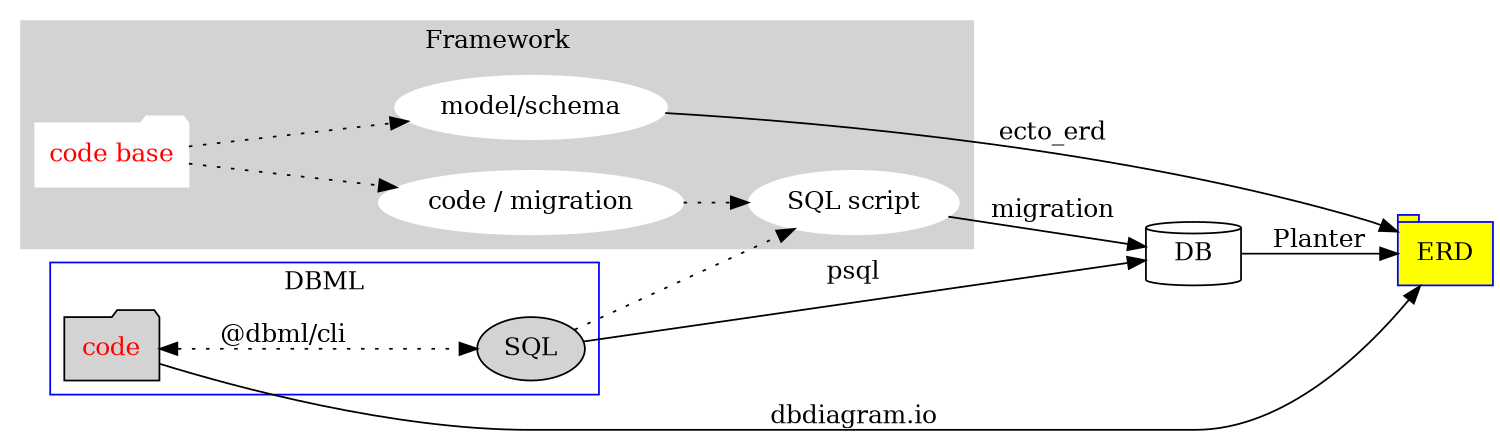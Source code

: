 digraph G {
  rankdir=LR;
  size = "10,10";
  subgraph cluster0 {
    label = "Framework"
    node [style=filled,color=white]
    style=filled;
    color=lightgrey;
    "code base"  [shape="folder", fontcolor=red];
    "code base" -> "code / migration" -> "SQL script"[style=dotted];
    "code base" -> "model/schema" [style=dotted];
  }

  subgraph cluster1 {
    label = "DBML"
    node [style=filled];
    color=blue
    "code" [shape="folder", fontcolor=red]
    "code" -> SQL [style=dotted, label="@dbml/cli", dir=both];
  }

  DB [shape=cylinder];
  SQL -> "SQL script" [style=dotted];
  "SQL script" -> DB [label="migration"];
  ERD [shape="tab", color=blue, style="filled", fillcolor=yellow];
  DB -> ERD [label="Planter"];
  SQL -> DB [label="psql"];
  code -> ERD [label="dbdiagram.io"];
  "model/schema" -> ERD [label="ecto_erd"];
}

// dot -Tpng graf.gv -o graf.png